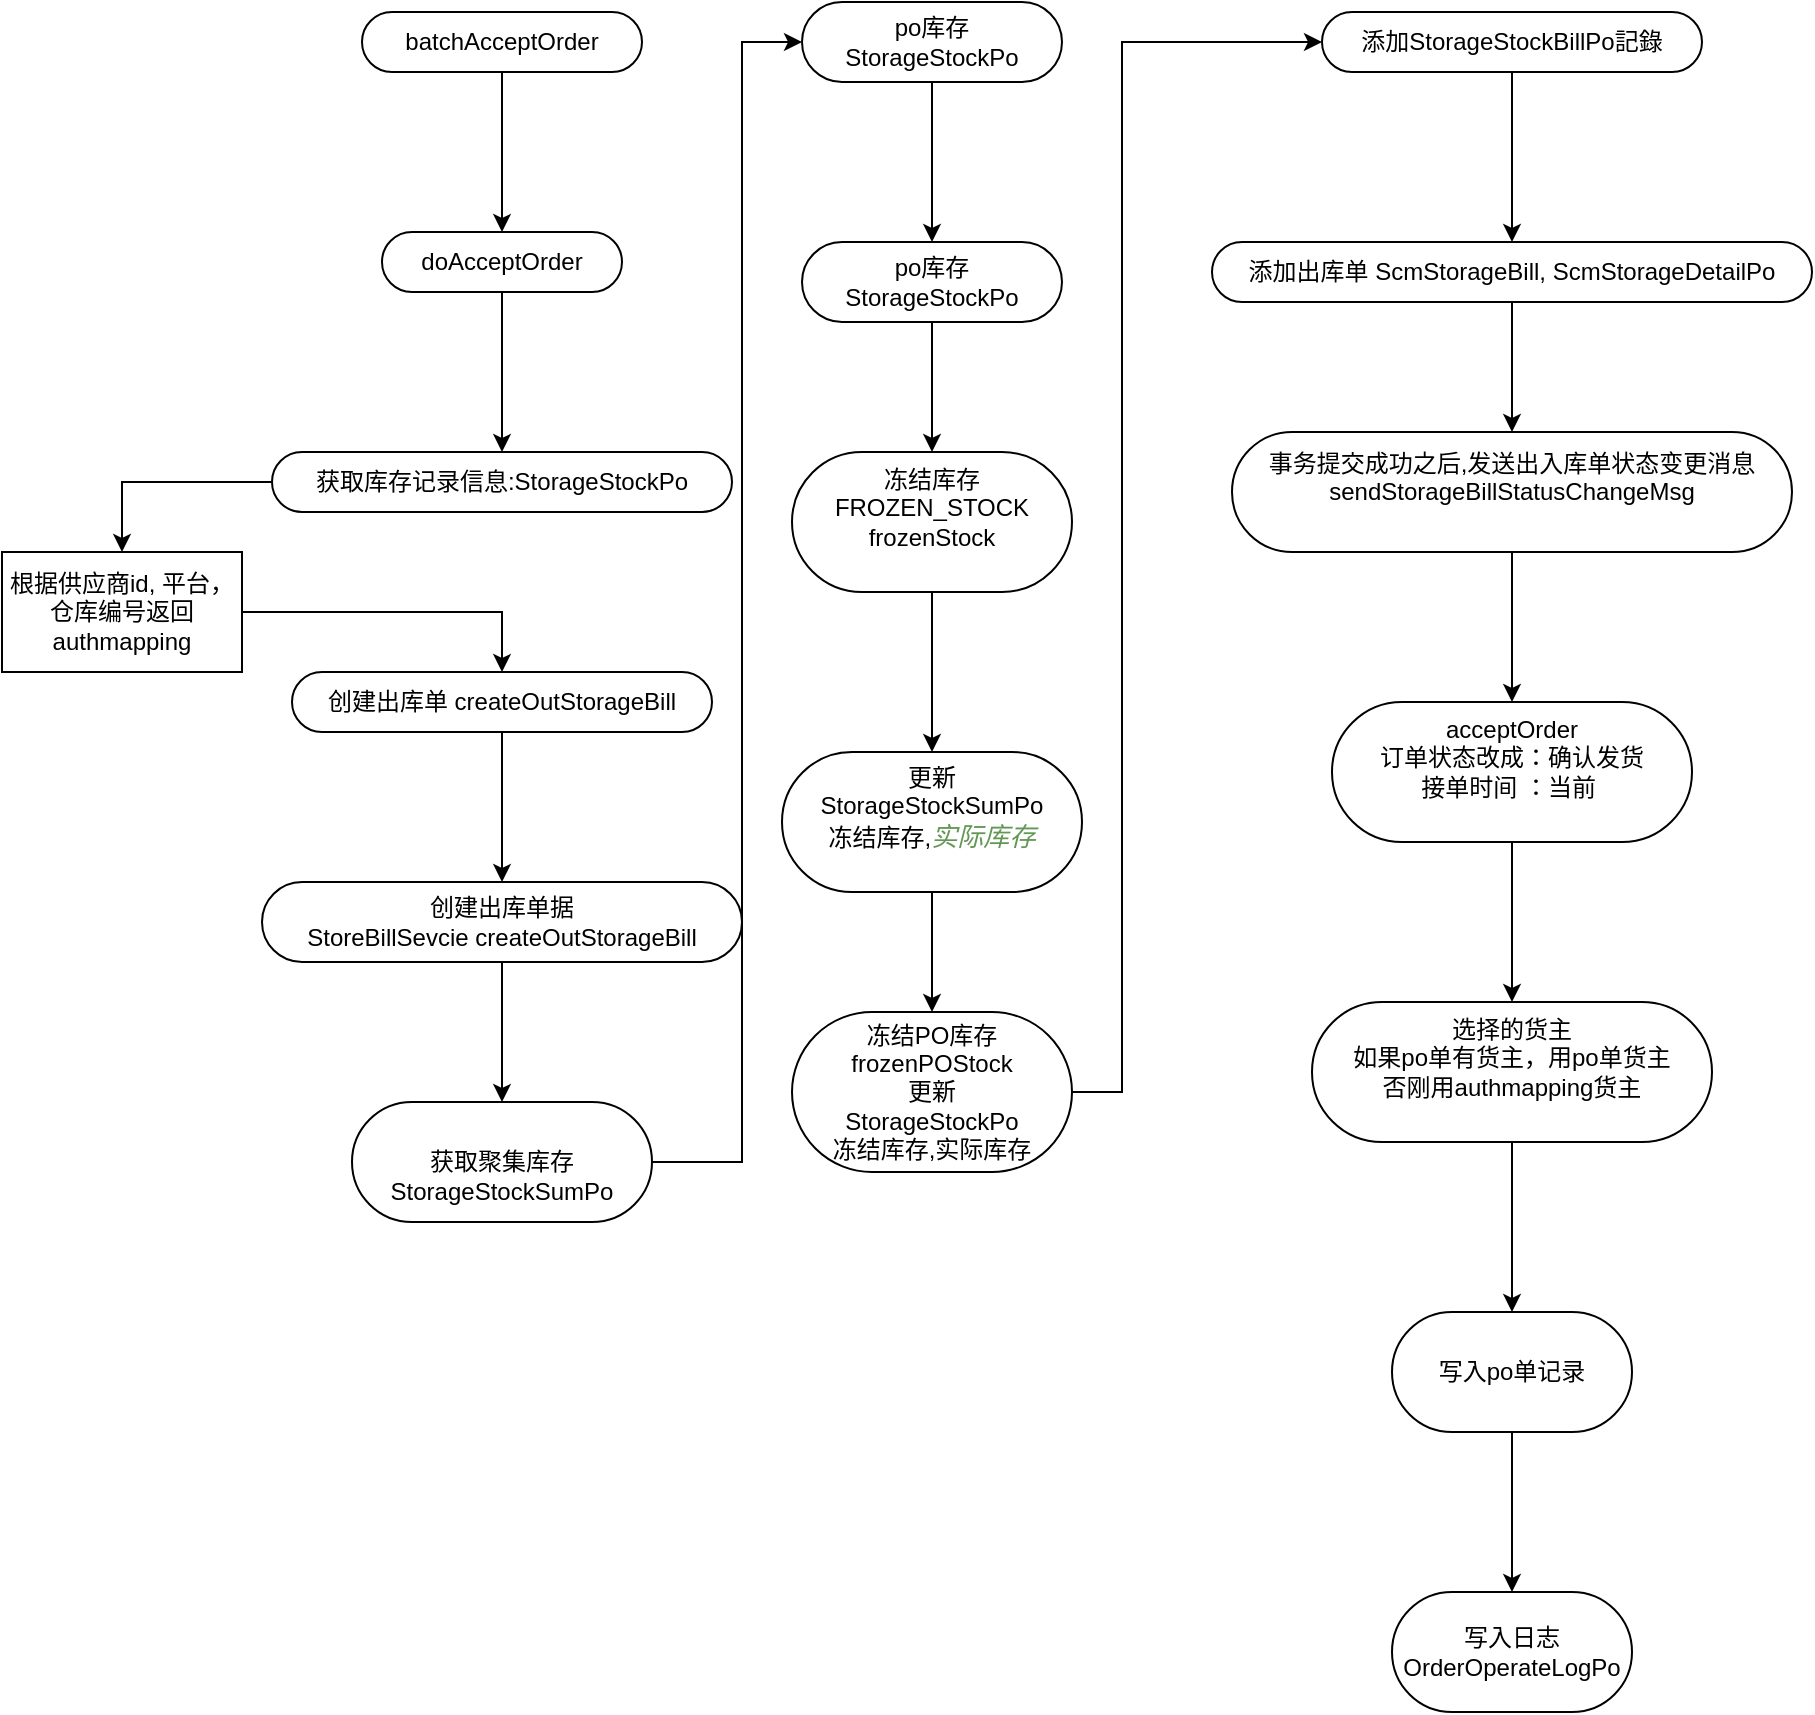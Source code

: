 <mxfile version="20.1.1" type="github">
  <diagram id="6fcMQszWX0c5DgQnWheI" name="Page-1">
    <mxGraphModel dx="2402" dy="1452" grid="1" gridSize="10" guides="1" tooltips="1" connect="1" arrows="1" fold="1" page="1" pageScale="1" pageWidth="980" pageHeight="690" math="0" shadow="0">
      <root>
        <mxCell id="0" />
        <mxCell id="1" parent="0" />
        <mxCell id="1Rcm_KRWIQfJ2-WHhXYL-5" value="" style="edgeStyle=orthogonalEdgeStyle;rounded=0;orthogonalLoop=1;jettySize=auto;html=1;" parent="1" source="1Rcm_KRWIQfJ2-WHhXYL-3" target="1Rcm_KRWIQfJ2-WHhXYL-4" edge="1">
          <mxGeometry relative="1" as="geometry" />
        </mxCell>
        <mxCell id="1Rcm_KRWIQfJ2-WHhXYL-3" value="batchAcceptOrder" style="whiteSpace=wrap;html=1;rounded=1;arcSize=50;align=center;verticalAlign=middle;strokeWidth=1;autosize=1;spacing=4;treeFolding=1;treeMoving=1;newEdgeStyle={&quot;edgeStyle&quot;:&quot;entityRelationEdgeStyle&quot;,&quot;startArrow&quot;:&quot;none&quot;,&quot;endArrow&quot;:&quot;none&quot;,&quot;segment&quot;:10,&quot;curved&quot;:1};direction=west;" parent="1" vertex="1">
          <mxGeometry x="170" y="-630" width="140" height="30" as="geometry" />
        </mxCell>
        <mxCell id="1Rcm_KRWIQfJ2-WHhXYL-7" value="" style="edgeStyle=orthogonalEdgeStyle;rounded=0;orthogonalLoop=1;jettySize=auto;html=1;" parent="1" source="1Rcm_KRWIQfJ2-WHhXYL-4" target="1Rcm_KRWIQfJ2-WHhXYL-6" edge="1">
          <mxGeometry relative="1" as="geometry" />
        </mxCell>
        <mxCell id="1Rcm_KRWIQfJ2-WHhXYL-4" value="doAcceptOrder" style="whiteSpace=wrap;html=1;rounded=1;arcSize=50;align=center;verticalAlign=middle;strokeWidth=1;autosize=1;spacing=4;treeFolding=1;treeMoving=1;newEdgeStyle={&quot;edgeStyle&quot;:&quot;entityRelationEdgeStyle&quot;,&quot;startArrow&quot;:&quot;none&quot;,&quot;endArrow&quot;:&quot;none&quot;,&quot;segment&quot;:10,&quot;curved&quot;:1};direction=west;" parent="1" vertex="1">
          <mxGeometry x="180" y="-520" width="120" height="30" as="geometry" />
        </mxCell>
        <mxCell id="jJgt8s2uA7EtH4VzfO9X-11" style="edgeStyle=orthogonalEdgeStyle;rounded=0;orthogonalLoop=1;jettySize=auto;html=1;entryX=0.5;entryY=0;entryDx=0;entryDy=0;" edge="1" parent="1" source="1Rcm_KRWIQfJ2-WHhXYL-6" target="jJgt8s2uA7EtH4VzfO9X-10">
          <mxGeometry relative="1" as="geometry" />
        </mxCell>
        <mxCell id="1Rcm_KRWIQfJ2-WHhXYL-6" value="获取库存记录信息:StorageStockPo" style="whiteSpace=wrap;html=1;rounded=1;arcSize=50;align=center;verticalAlign=middle;strokeWidth=1;autosize=1;spacing=4;treeFolding=1;treeMoving=1;newEdgeStyle={&quot;edgeStyle&quot;:&quot;entityRelationEdgeStyle&quot;,&quot;startArrow&quot;:&quot;none&quot;,&quot;endArrow&quot;:&quot;none&quot;,&quot;segment&quot;:10,&quot;curved&quot;:1};direction=west;" parent="1" vertex="1">
          <mxGeometry x="125" y="-410" width="230" height="30" as="geometry" />
        </mxCell>
        <mxCell id="1Rcm_KRWIQfJ2-WHhXYL-11" value="" style="edgeStyle=orthogonalEdgeStyle;rounded=0;orthogonalLoop=1;jettySize=auto;html=1;" parent="1" source="1Rcm_KRWIQfJ2-WHhXYL-8" target="1Rcm_KRWIQfJ2-WHhXYL-10" edge="1">
          <mxGeometry relative="1" as="geometry" />
        </mxCell>
        <mxCell id="1Rcm_KRWIQfJ2-WHhXYL-8" value="创建出库单 createOutStorageBill" style="whiteSpace=wrap;html=1;rounded=1;arcSize=50;align=center;verticalAlign=middle;strokeWidth=1;autosize=1;spacing=4;treeFolding=1;treeMoving=1;newEdgeStyle={&quot;edgeStyle&quot;:&quot;entityRelationEdgeStyle&quot;,&quot;startArrow&quot;:&quot;none&quot;,&quot;endArrow&quot;:&quot;none&quot;,&quot;segment&quot;:10,&quot;curved&quot;:1};direction=west;" parent="1" vertex="1">
          <mxGeometry x="135" y="-300" width="210" height="30" as="geometry" />
        </mxCell>
        <mxCell id="1Rcm_KRWIQfJ2-WHhXYL-13" value="" style="edgeStyle=orthogonalEdgeStyle;rounded=0;orthogonalLoop=1;jettySize=auto;html=1;" parent="1" source="1Rcm_KRWIQfJ2-WHhXYL-10" target="1Rcm_KRWIQfJ2-WHhXYL-12" edge="1">
          <mxGeometry relative="1" as="geometry" />
        </mxCell>
        <mxCell id="1Rcm_KRWIQfJ2-WHhXYL-10" value="&lt;div&gt;创建出库单据&lt;/div&gt;&lt;div&gt;StoreBillSevcie createOutStorageBill&lt;/div&gt;" style="whiteSpace=wrap;html=1;rounded=1;arcSize=50;align=center;verticalAlign=middle;strokeWidth=1;autosize=1;spacing=4;treeFolding=1;treeMoving=1;newEdgeStyle={&quot;edgeStyle&quot;:&quot;entityRelationEdgeStyle&quot;,&quot;startArrow&quot;:&quot;none&quot;,&quot;endArrow&quot;:&quot;none&quot;,&quot;segment&quot;:10,&quot;curved&quot;:1};direction=west;" parent="1" vertex="1">
          <mxGeometry x="120" y="-195" width="240" height="40" as="geometry" />
        </mxCell>
        <mxCell id="1Rcm_KRWIQfJ2-WHhXYL-15" value="" style="edgeStyle=orthogonalEdgeStyle;rounded=0;orthogonalLoop=1;jettySize=auto;html=1;" parent="1" source="1Rcm_KRWIQfJ2-WHhXYL-12" target="1Rcm_KRWIQfJ2-WHhXYL-14" edge="1">
          <mxGeometry relative="1" as="geometry">
            <Array as="points">
              <mxPoint x="360" y="-55" />
              <mxPoint x="360" y="-615" />
            </Array>
          </mxGeometry>
        </mxCell>
        <mxCell id="1Rcm_KRWIQfJ2-WHhXYL-12" value="&lt;div&gt;&lt;br&gt;&lt;/div&gt;&lt;div&gt;获取聚集库存&lt;/div&gt;&lt;div&gt;StorageStockSumPo&lt;/div&gt;" style="whiteSpace=wrap;html=1;rounded=1;arcSize=50;align=center;verticalAlign=middle;strokeWidth=1;autosize=1;spacing=4;treeFolding=1;treeMoving=1;newEdgeStyle={&quot;edgeStyle&quot;:&quot;entityRelationEdgeStyle&quot;,&quot;startArrow&quot;:&quot;none&quot;,&quot;endArrow&quot;:&quot;none&quot;,&quot;segment&quot;:10,&quot;curved&quot;:1};direction=west;" parent="1" vertex="1">
          <mxGeometry x="165" y="-85" width="150" height="60" as="geometry" />
        </mxCell>
        <mxCell id="1Rcm_KRWIQfJ2-WHhXYL-17" value="" style="edgeStyle=orthogonalEdgeStyle;rounded=0;orthogonalLoop=1;jettySize=auto;html=1;" parent="1" source="1Rcm_KRWIQfJ2-WHhXYL-14" target="1Rcm_KRWIQfJ2-WHhXYL-16" edge="1">
          <mxGeometry relative="1" as="geometry" />
        </mxCell>
        <mxCell id="1Rcm_KRWIQfJ2-WHhXYL-14" value="&lt;div&gt;po库存&lt;/div&gt;&lt;div&gt;StorageStockPo&lt;/div&gt;" style="whiteSpace=wrap;html=1;rounded=1;arcSize=50;align=center;verticalAlign=middle;strokeWidth=1;autosize=1;spacing=4;treeFolding=1;treeMoving=1;newEdgeStyle={&quot;edgeStyle&quot;:&quot;entityRelationEdgeStyle&quot;,&quot;startArrow&quot;:&quot;none&quot;,&quot;endArrow&quot;:&quot;none&quot;,&quot;segment&quot;:10,&quot;curved&quot;:1};direction=west;" parent="1" vertex="1">
          <mxGeometry x="390" y="-635" width="130" height="40" as="geometry" />
        </mxCell>
        <mxCell id="1Rcm_KRWIQfJ2-WHhXYL-19" value="" style="edgeStyle=orthogonalEdgeStyle;rounded=0;orthogonalLoop=1;jettySize=auto;html=1;" parent="1" source="1Rcm_KRWIQfJ2-WHhXYL-16" target="1Rcm_KRWIQfJ2-WHhXYL-18" edge="1">
          <mxGeometry relative="1" as="geometry" />
        </mxCell>
        <mxCell id="1Rcm_KRWIQfJ2-WHhXYL-16" value="&lt;div&gt;po库存&lt;/div&gt;&lt;div&gt;StorageStockPo&lt;/div&gt;" style="whiteSpace=wrap;html=1;rounded=1;arcSize=50;align=center;verticalAlign=middle;strokeWidth=1;autosize=1;spacing=4;treeFolding=1;treeMoving=1;newEdgeStyle={&quot;edgeStyle&quot;:&quot;entityRelationEdgeStyle&quot;,&quot;startArrow&quot;:&quot;none&quot;,&quot;endArrow&quot;:&quot;none&quot;,&quot;segment&quot;:10,&quot;curved&quot;:1};direction=west;" parent="1" vertex="1">
          <mxGeometry x="390" y="-515" width="130" height="40" as="geometry" />
        </mxCell>
        <mxCell id="1Rcm_KRWIQfJ2-WHhXYL-21" value="" style="edgeStyle=orthogonalEdgeStyle;rounded=0;orthogonalLoop=1;jettySize=auto;html=1;" parent="1" source="1Rcm_KRWIQfJ2-WHhXYL-18" target="1Rcm_KRWIQfJ2-WHhXYL-20" edge="1">
          <mxGeometry relative="1" as="geometry" />
        </mxCell>
        <mxCell id="1Rcm_KRWIQfJ2-WHhXYL-18" value="&lt;div&gt;冻结库存&lt;/div&gt;&lt;div&gt;FROZEN_STOCK&lt;/div&gt;&lt;div&gt;frozenStock&lt;/div&gt;&lt;div&gt;&lt;br&gt;&lt;/div&gt;" style="whiteSpace=wrap;html=1;rounded=1;arcSize=50;align=center;verticalAlign=middle;strokeWidth=1;autosize=1;spacing=4;treeFolding=1;treeMoving=1;newEdgeStyle={&quot;edgeStyle&quot;:&quot;entityRelationEdgeStyle&quot;,&quot;startArrow&quot;:&quot;none&quot;,&quot;endArrow&quot;:&quot;none&quot;,&quot;segment&quot;:10,&quot;curved&quot;:1};direction=west;" parent="1" vertex="1">
          <mxGeometry x="385" y="-410" width="140" height="70" as="geometry" />
        </mxCell>
        <mxCell id="1Rcm_KRWIQfJ2-WHhXYL-23" value="" style="edgeStyle=orthogonalEdgeStyle;rounded=0;orthogonalLoop=1;jettySize=auto;html=1;" parent="1" source="1Rcm_KRWIQfJ2-WHhXYL-20" target="1Rcm_KRWIQfJ2-WHhXYL-22" edge="1">
          <mxGeometry relative="1" as="geometry" />
        </mxCell>
        <mxCell id="1Rcm_KRWIQfJ2-WHhXYL-20" value="&lt;div&gt;&lt;div&gt;更新&lt;/div&gt;&lt;div&gt;StorageStockSumPo&lt;/div&gt;&lt;/div&gt;&lt;div&gt;&lt;div&gt;冻结库存,&lt;span style=&quot;font-family: , monospace ; font-size: 9.8pt ; color: rgb(98 , 151 , 85) ; font-style: italic&quot;&gt;实际库存&lt;/span&gt;&lt;/div&gt;&lt;/div&gt;&lt;div&gt;&lt;br&gt;&lt;/div&gt;" style="whiteSpace=wrap;html=1;rounded=1;arcSize=50;align=center;verticalAlign=middle;strokeWidth=1;autosize=1;spacing=4;treeFolding=1;treeMoving=1;newEdgeStyle={&quot;edgeStyle&quot;:&quot;entityRelationEdgeStyle&quot;,&quot;startArrow&quot;:&quot;none&quot;,&quot;endArrow&quot;:&quot;none&quot;,&quot;segment&quot;:10,&quot;curved&quot;:1};direction=west;" parent="1" vertex="1">
          <mxGeometry x="380" y="-260" width="150" height="70" as="geometry" />
        </mxCell>
        <mxCell id="1Rcm_KRWIQfJ2-WHhXYL-25" value="" style="edgeStyle=orthogonalEdgeStyle;rounded=0;orthogonalLoop=1;jettySize=auto;html=1;" parent="1" source="1Rcm_KRWIQfJ2-WHhXYL-22" target="1Rcm_KRWIQfJ2-WHhXYL-24" edge="1">
          <mxGeometry relative="1" as="geometry">
            <Array as="points">
              <mxPoint x="550" y="-90" />
              <mxPoint x="550" y="-615" />
            </Array>
          </mxGeometry>
        </mxCell>
        <mxCell id="1Rcm_KRWIQfJ2-WHhXYL-22" value="冻结PO库存&#xa;frozenPOStock&#xa;更新&#xa;StorageStockPo&#xa;冻结库存,实际库存" style="whiteSpace=wrap;html=1;rounded=1;arcSize=50;align=center;verticalAlign=middle;strokeWidth=1;autosize=1;spacing=4;treeFolding=1;treeMoving=1;newEdgeStyle={&quot;edgeStyle&quot;:&quot;entityRelationEdgeStyle&quot;,&quot;startArrow&quot;:&quot;none&quot;,&quot;endArrow&quot;:&quot;none&quot;,&quot;segment&quot;:10,&quot;curved&quot;:1};direction=west;" parent="1" vertex="1">
          <mxGeometry x="385" y="-130" width="140" height="80" as="geometry" />
        </mxCell>
        <mxCell id="1Rcm_KRWIQfJ2-WHhXYL-27" value="" style="edgeStyle=orthogonalEdgeStyle;rounded=0;orthogonalLoop=1;jettySize=auto;html=1;" parent="1" source="1Rcm_KRWIQfJ2-WHhXYL-24" target="1Rcm_KRWIQfJ2-WHhXYL-26" edge="1">
          <mxGeometry relative="1" as="geometry" />
        </mxCell>
        <mxCell id="1Rcm_KRWIQfJ2-WHhXYL-24" value="&lt;div&gt;&lt;span&gt;添加StorageStockBillPo記錄&lt;/span&gt;&lt;br&gt;&lt;/div&gt;" style="whiteSpace=wrap;html=1;rounded=1;arcSize=50;align=center;verticalAlign=middle;strokeWidth=1;autosize=1;spacing=4;treeFolding=1;treeMoving=1;newEdgeStyle={&quot;edgeStyle&quot;:&quot;entityRelationEdgeStyle&quot;,&quot;startArrow&quot;:&quot;none&quot;,&quot;endArrow&quot;:&quot;none&quot;,&quot;segment&quot;:10,&quot;curved&quot;:1};direction=west;" parent="1" vertex="1">
          <mxGeometry x="650" y="-630" width="190" height="30" as="geometry" />
        </mxCell>
        <mxCell id="1Rcm_KRWIQfJ2-WHhXYL-29" value="" style="edgeStyle=orthogonalEdgeStyle;rounded=0;orthogonalLoop=1;jettySize=auto;html=1;" parent="1" source="1Rcm_KRWIQfJ2-WHhXYL-26" target="1Rcm_KRWIQfJ2-WHhXYL-28" edge="1">
          <mxGeometry relative="1" as="geometry" />
        </mxCell>
        <mxCell id="1Rcm_KRWIQfJ2-WHhXYL-26" value="添加出库单&amp;nbsp;ScmStorageBill, ScmStorageDetailPo" style="whiteSpace=wrap;html=1;rounded=1;arcSize=50;align=center;verticalAlign=middle;strokeWidth=1;autosize=1;spacing=4;treeFolding=1;treeMoving=1;newEdgeStyle={&quot;edgeStyle&quot;:&quot;entityRelationEdgeStyle&quot;,&quot;startArrow&quot;:&quot;none&quot;,&quot;endArrow&quot;:&quot;none&quot;,&quot;segment&quot;:10,&quot;curved&quot;:1};direction=west;" parent="1" vertex="1">
          <mxGeometry x="595" y="-515" width="300" height="30" as="geometry" />
        </mxCell>
        <mxCell id="jJgt8s2uA7EtH4VzfO9X-2" value="" style="edgeStyle=orthogonalEdgeStyle;rounded=0;orthogonalLoop=1;jettySize=auto;html=1;" edge="1" parent="1" source="1Rcm_KRWIQfJ2-WHhXYL-28" target="jJgt8s2uA7EtH4VzfO9X-1">
          <mxGeometry relative="1" as="geometry" />
        </mxCell>
        <mxCell id="1Rcm_KRWIQfJ2-WHhXYL-28" value="&lt;div&gt;事务提交成功之后,发送出入库单状态变更消息&lt;/div&gt;&lt;div&gt;sendStorageBillStatusChangeMsg&lt;/div&gt;&lt;div&gt;&lt;br&gt;&lt;/div&gt;" style="whiteSpace=wrap;html=1;rounded=1;arcSize=50;align=center;verticalAlign=middle;strokeWidth=1;autosize=1;spacing=4;treeFolding=1;treeMoving=1;newEdgeStyle={&quot;edgeStyle&quot;:&quot;entityRelationEdgeStyle&quot;,&quot;startArrow&quot;:&quot;none&quot;,&quot;endArrow&quot;:&quot;none&quot;,&quot;segment&quot;:10,&quot;curved&quot;:1};direction=west;" parent="1" vertex="1">
          <mxGeometry x="605" y="-420" width="280" height="60" as="geometry" />
        </mxCell>
        <mxCell id="jJgt8s2uA7EtH4VzfO9X-4" value="" style="edgeStyle=orthogonalEdgeStyle;rounded=0;orthogonalLoop=1;jettySize=auto;html=1;" edge="1" parent="1" source="jJgt8s2uA7EtH4VzfO9X-1" target="jJgt8s2uA7EtH4VzfO9X-3">
          <mxGeometry relative="1" as="geometry" />
        </mxCell>
        <mxCell id="jJgt8s2uA7EtH4VzfO9X-1" value="&lt;div&gt;&lt;div&gt;acceptOrder&lt;/div&gt;&lt;div&gt;订单状态改成：确认发货&lt;/div&gt;&lt;div&gt;接单时间 ：当前&amp;nbsp;&lt;/div&gt;&lt;/div&gt;&lt;div&gt;&lt;br&gt;&lt;/div&gt;" style="whiteSpace=wrap;html=1;rounded=1;arcSize=50;align=center;verticalAlign=middle;strokeWidth=1;autosize=1;spacing=4;treeFolding=1;treeMoving=1;newEdgeStyle={&quot;edgeStyle&quot;:&quot;entityRelationEdgeStyle&quot;,&quot;startArrow&quot;:&quot;none&quot;,&quot;endArrow&quot;:&quot;none&quot;,&quot;segment&quot;:10,&quot;curved&quot;:1};direction=west;" vertex="1" parent="1">
          <mxGeometry x="655" y="-285" width="180" height="70" as="geometry" />
        </mxCell>
        <mxCell id="jJgt8s2uA7EtH4VzfO9X-13" value="" style="edgeStyle=orthogonalEdgeStyle;rounded=0;orthogonalLoop=1;jettySize=auto;html=1;" edge="1" parent="1" source="jJgt8s2uA7EtH4VzfO9X-3" target="jJgt8s2uA7EtH4VzfO9X-12">
          <mxGeometry relative="1" as="geometry" />
        </mxCell>
        <mxCell id="jJgt8s2uA7EtH4VzfO9X-3" value="&lt;div&gt;&lt;div&gt;选择的货主&lt;/div&gt;&lt;div&gt;如果po单有货主，用po单货主&lt;/div&gt;&lt;div&gt;否刚用authmapping货主&lt;/div&gt;&lt;/div&gt;&lt;div&gt;&lt;br&gt;&lt;/div&gt;" style="whiteSpace=wrap;html=1;rounded=1;arcSize=50;align=center;verticalAlign=middle;strokeWidth=1;autosize=1;spacing=4;treeFolding=1;treeMoving=1;newEdgeStyle={&quot;edgeStyle&quot;:&quot;entityRelationEdgeStyle&quot;,&quot;startArrow&quot;:&quot;none&quot;,&quot;endArrow&quot;:&quot;none&quot;,&quot;segment&quot;:10,&quot;curved&quot;:1};direction=west;" vertex="1" parent="1">
          <mxGeometry x="645" y="-135" width="200" height="70" as="geometry" />
        </mxCell>
        <mxCell id="jJgt8s2uA7EtH4VzfO9X-16" style="edgeStyle=orthogonalEdgeStyle;rounded=0;orthogonalLoop=1;jettySize=auto;html=1;" edge="1" parent="1" source="jJgt8s2uA7EtH4VzfO9X-10" target="1Rcm_KRWIQfJ2-WHhXYL-8">
          <mxGeometry relative="1" as="geometry">
            <Array as="points">
              <mxPoint x="240" y="-330" />
            </Array>
          </mxGeometry>
        </mxCell>
        <mxCell id="jJgt8s2uA7EtH4VzfO9X-10" value="根据供应商id, 平台， 仓库编号返回authmapping" style="whiteSpace=wrap;html=1;" vertex="1" parent="1">
          <mxGeometry x="-10" y="-360" width="120" height="60" as="geometry" />
        </mxCell>
        <mxCell id="jJgt8s2uA7EtH4VzfO9X-15" value="" style="edgeStyle=orthogonalEdgeStyle;rounded=0;orthogonalLoop=1;jettySize=auto;html=1;" edge="1" parent="1" source="jJgt8s2uA7EtH4VzfO9X-12" target="jJgt8s2uA7EtH4VzfO9X-14">
          <mxGeometry relative="1" as="geometry" />
        </mxCell>
        <mxCell id="jJgt8s2uA7EtH4VzfO9X-12" value="写入po单记录" style="rounded=1;whiteSpace=wrap;html=1;arcSize=50;strokeWidth=1;spacing=4;" vertex="1" parent="1">
          <mxGeometry x="685" y="20" width="120" height="60" as="geometry" />
        </mxCell>
        <mxCell id="jJgt8s2uA7EtH4VzfO9X-14" value="写入日志&lt;br&gt;OrderOperateLogPo" style="rounded=1;whiteSpace=wrap;html=1;arcSize=50;strokeWidth=1;spacing=4;" vertex="1" parent="1">
          <mxGeometry x="685" y="160" width="120" height="60" as="geometry" />
        </mxCell>
      </root>
    </mxGraphModel>
  </diagram>
</mxfile>

